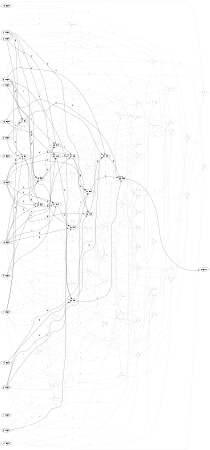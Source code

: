 digraph NeuralNetwork {
rankdir=LR;
size="4,3";
center = true;
node0 [label="(0) Input", color=black, labelfontcolor=black, fontcolor=black];
node1 [label="(1) Input", color=black, labelfontcolor=black, fontcolor=black];
node2 [label="(2) Input", color=black, labelfontcolor=black, fontcolor=black];
node3 [label="(3) Input", color=black, labelfontcolor=black, fontcolor=black];
node4 [label="(4) Input", color=black, labelfontcolor=black, fontcolor=black];
node5 [label="(5) Input", color=black, labelfontcolor=black, fontcolor=black];
node6 [label="(6) Input", color=black, labelfontcolor=black, fontcolor=black];
node7 [label="(7) Input", color=black, labelfontcolor=black, fontcolor=black];
node8 [label="(8) Input", color=black, labelfontcolor=black, fontcolor=black];
node9 [label="(9) Input", color=black, labelfontcolor=black, fontcolor=black];
node10 [label="(10) Input", color=black, labelfontcolor=black, fontcolor=black];
node11 [label="(11) Input", color=black, labelfontcolor=black, fontcolor=black];
node12 [label="(12) Input", color=black, labelfontcolor=black, fontcolor=black];
node13 [label="(13) Input", color=black, labelfontcolor=black, fontcolor=black];
node14 [label="(14) Input", color=black, labelfontcolor=black, fontcolor=black];
node15 [label="(15) Input", color=black, labelfontcolor=black, fontcolor=black];
node16 [label="(16) Input", color=black, labelfontcolor=black, fontcolor=black];
node17 [label="(17) div", color=black, labelfontcolor=black, fontcolor=black];
node7 -> node17 [label=" (0)", labelfontcolor=black, fontcolor=black, bold=true, color=black];
node8 -> node17 [label=" (1)", labelfontcolor=black, fontcolor=black, bold=true, color=black];
node5 -> node17 [label=" (2)", labelfontcolor=black, fontcolor=black, bold=true, color=black];
node0 -> node17 [label=" (3)", labelfontcolor=black, fontcolor=black, bold=true, color=black];
node18 [label="(18) div", color=black, labelfontcolor=black, fontcolor=black];
node7 -> node18 [label=" (0)", labelfontcolor=black, fontcolor=black, bold=true, color=black];
node8 -> node18 [label=" (1)", labelfontcolor=black, fontcolor=black, bold=true, color=black];
node5 -> node18 [label=" (2)", labelfontcolor=black, fontcolor=black, bold=true, color=black];
node15 -> node18 [label=" (3)", labelfontcolor=black, fontcolor=black, bold=true, color=black];
node19 [label="(19) add", color=black, labelfontcolor=black, fontcolor=black];
node16 -> node19 [label=" (0)", labelfontcolor=black, fontcolor=black, bold=true, color=black];
node5 -> node19 [label=" (1)", labelfontcolor=black, fontcolor=black, bold=true, color=black];
node16 -> node19 [label=" (2)", labelfontcolor=black, fontcolor=black, bold=true, color=black];
node17 -> node19 [label=" (3)", labelfontcolor=black, fontcolor=black, bold=true, color=black];
node20 [label="(20) add", color=black, labelfontcolor=black, fontcolor=black];
node16 -> node20 [label=" (0)", labelfontcolor=black, fontcolor=black, bold=true, color=black];
node0 -> node20 [label=" (1)", labelfontcolor=black, fontcolor=black, bold=true, color=black];
node15 -> node20 [label=" (2)", labelfontcolor=black, fontcolor=black, bold=true, color=black];
node18 -> node20 [label=" (3)", labelfontcolor=black, fontcolor=black, bold=true, color=black];
node21 [label="(21) mul", color=black, labelfontcolor=black, fontcolor=black];
node15 -> node21 [label=" (0)", labelfontcolor=black, fontcolor=black, bold=true, color=black];
node16 -> node21 [label=" (1)", labelfontcolor=black, fontcolor=black, bold=true, color=black];
node2 -> node21 [label=" (2)", labelfontcolor=black, fontcolor=black, bold=true, color=black];
node20 -> node21 [label=" (3)", labelfontcolor=black, fontcolor=black, bold=true, color=black];
node22 [label="(22) sub", color=black, labelfontcolor=black, fontcolor=black];
node0 -> node22 [label=" (0)", labelfontcolor=black, fontcolor=black, bold=true, color=black];
node16 -> node22 [label=" (1)", labelfontcolor=black, fontcolor=black, bold=true, color=black];
node19 -> node22 [label=" (2)", labelfontcolor=black, fontcolor=black, bold=true, color=black];
node13 -> node22 [label=" (3)", labelfontcolor=black, fontcolor=black, bold=true, color=black];
node23 [label="(23) mul", color=black, labelfontcolor=black, fontcolor=black];
node9 -> node23 [label=" (0)", labelfontcolor=black, fontcolor=black, bold=true, color=black];
node4 -> node23 [label=" (1)", labelfontcolor=black, fontcolor=black, bold=true, color=black];
node2 -> node23 [label=" (2)", labelfontcolor=black, fontcolor=black, bold=true, color=black];
node19 -> node23 [label=" (3)", labelfontcolor=black, fontcolor=black, bold=true, color=black];
node24 [label="(24) sub", color=black, labelfontcolor=black, fontcolor=black];
node15 -> node24 [label=" (0)", labelfontcolor=black, fontcolor=black, bold=true, color=black];
node23 -> node24 [label=" (1)", labelfontcolor=black, fontcolor=black, bold=true, color=black];
node22 -> node24 [label=" (2)", labelfontcolor=black, fontcolor=black, bold=true, color=black];
node9 -> node24 [label=" (3)", labelfontcolor=black, fontcolor=black, bold=true, color=black];
node25 [label="(25) sub", color=lightgrey, labelfontcolor=lightgrey, fontcolor=lightgrey];
node9 -> node25 [label=" (0)", labelfontcolor=lightgrey, fontcolor=lightgrey, bold=true, color=lightgrey];
node1 -> node25 [label=" (1)", labelfontcolor=lightgrey, fontcolor=lightgrey, bold=true, color=lightgrey];
node17 -> node25 [label=" (2)", labelfontcolor=lightgrey, fontcolor=lightgrey, bold=true, color=lightgrey];
node14 -> node25 [label=" (3)", labelfontcolor=lightgrey, fontcolor=lightgrey, bold=true, color=lightgrey];
node26 [label="(26) mul", color=black, labelfontcolor=black, fontcolor=black];
node21 -> node26 [label=" (0)", labelfontcolor=black, fontcolor=black, bold=true, color=black];
node3 -> node26 [label=" (1)", labelfontcolor=black, fontcolor=black, bold=true, color=black];
node18 -> node26 [label=" (2)", labelfontcolor=black, fontcolor=black, bold=true, color=black];
node16 -> node26 [label=" (3)", labelfontcolor=black, fontcolor=black, bold=true, color=black];
node27 [label="(27) mul", color=black, labelfontcolor=black, fontcolor=black];
node6 -> node27 [label=" (0)", labelfontcolor=black, fontcolor=black, bold=true, color=black];
node26 -> node27 [label=" (1)", labelfontcolor=black, fontcolor=black, bold=true, color=black];
node15 -> node27 [label=" (2)", labelfontcolor=black, fontcolor=black, bold=true, color=black];
node24 -> node27 [label=" (3)", labelfontcolor=black, fontcolor=black, bold=true, color=black];
node28 [label="(28) sub", color=black, labelfontcolor=black, fontcolor=black];
node24 -> node28 [label=" (0)", labelfontcolor=black, fontcolor=black, bold=true, color=black];
node6 -> node28 [label=" (1)", labelfontcolor=black, fontcolor=black, bold=true, color=black];
node0 -> node28 [label=" (2)", labelfontcolor=black, fontcolor=black, bold=true, color=black];
node15 -> node28 [label=" (3)", labelfontcolor=black, fontcolor=black, bold=true, color=black];
node29 [label="(29) mul", color=lightgrey, labelfontcolor=lightgrey, fontcolor=lightgrey];
node23 -> node29 [label=" (0)", labelfontcolor=lightgrey, fontcolor=lightgrey, bold=true, color=lightgrey];
node15 -> node29 [label=" (1)", labelfontcolor=lightgrey, fontcolor=lightgrey, bold=true, color=lightgrey];
node1 -> node29 [label=" (2)", labelfontcolor=lightgrey, fontcolor=lightgrey, bold=true, color=lightgrey];
node15 -> node29 [label=" (3)", labelfontcolor=lightgrey, fontcolor=lightgrey, bold=true, color=lightgrey];
node30 [label="(30) div", color=black, labelfontcolor=black, fontcolor=black];
node6 -> node30 [label=" (0)", labelfontcolor=black, fontcolor=black, bold=true, color=black];
node5 -> node30 [label=" (1)", labelfontcolor=black, fontcolor=black, bold=true, color=black];
node22 -> node30 [label=" (2)", labelfontcolor=black, fontcolor=black, bold=true, color=black];
node14 -> node30 [label=" (3)", labelfontcolor=black, fontcolor=black, bold=true, color=black];
node31 [label="(31) mul", color=lightgrey, labelfontcolor=lightgrey, fontcolor=lightgrey];
node0 -> node31 [label=" (0)", labelfontcolor=lightgrey, fontcolor=lightgrey, bold=true, color=lightgrey];
node0 -> node31 [label=" (1)", labelfontcolor=lightgrey, fontcolor=lightgrey, bold=true, color=lightgrey];
node21 -> node31 [label=" (2)", labelfontcolor=lightgrey, fontcolor=lightgrey, bold=true, color=lightgrey];
node2 -> node31 [label=" (3)", labelfontcolor=lightgrey, fontcolor=lightgrey, bold=true, color=lightgrey];
node32 [label="(32) sub", color=lightgrey, labelfontcolor=lightgrey, fontcolor=lightgrey];
node25 -> node32 [label=" (0)", labelfontcolor=lightgrey, fontcolor=lightgrey, bold=true, color=lightgrey];
node7 -> node32 [label=" (1)", labelfontcolor=lightgrey, fontcolor=lightgrey, bold=true, color=lightgrey];
node4 -> node32 [label=" (2)", labelfontcolor=lightgrey, fontcolor=lightgrey, bold=true, color=lightgrey];
node28 -> node32 [label=" (3)", labelfontcolor=lightgrey, fontcolor=lightgrey, bold=true, color=lightgrey];
node33 [label="(33) mul", color=lightgrey, labelfontcolor=lightgrey, fontcolor=lightgrey];
node16 -> node33 [label=" (0)", labelfontcolor=lightgrey, fontcolor=lightgrey, bold=true, color=lightgrey];
node7 -> node33 [label=" (1)", labelfontcolor=lightgrey, fontcolor=lightgrey, bold=true, color=lightgrey];
node7 -> node33 [label=" (2)", labelfontcolor=lightgrey, fontcolor=lightgrey, bold=true, color=lightgrey];
node21 -> node33 [label=" (3)", labelfontcolor=lightgrey, fontcolor=lightgrey, bold=true, color=lightgrey];
node34 [label="(34) div", color=black, labelfontcolor=black, fontcolor=black];
node30 -> node34 [label=" (0)", labelfontcolor=black, fontcolor=black, bold=true, color=black];
node5 -> node34 [label=" (1)", labelfontcolor=black, fontcolor=black, bold=true, color=black];
node13 -> node34 [label=" (2)", labelfontcolor=black, fontcolor=black, bold=true, color=black];
node28 -> node34 [label=" (3)", labelfontcolor=black, fontcolor=black, bold=true, color=black];
node35 [label="(35) add", color=black, labelfontcolor=black, fontcolor=black];
node17 -> node35 [label=" (0)", labelfontcolor=black, fontcolor=black, bold=true, color=black];
node30 -> node35 [label=" (1)", labelfontcolor=black, fontcolor=black, bold=true, color=black];
node27 -> node35 [label=" (2)", labelfontcolor=black, fontcolor=black, bold=true, color=black];
node34 -> node35 [label=" (3)", labelfontcolor=black, fontcolor=black, bold=true, color=black];
node36 [label="(36) sub", color=lightgrey, labelfontcolor=lightgrey, fontcolor=lightgrey];
node6 -> node36 [label=" (0)", labelfontcolor=lightgrey, fontcolor=lightgrey, bold=true, color=lightgrey];
node14 -> node36 [label=" (1)", labelfontcolor=lightgrey, fontcolor=lightgrey, bold=true, color=lightgrey];
node19 -> node36 [label=" (2)", labelfontcolor=lightgrey, fontcolor=lightgrey, bold=true, color=lightgrey];
node3 -> node36 [label=" (3)", labelfontcolor=lightgrey, fontcolor=lightgrey, bold=true, color=lightgrey];
node37 [label="(37) add", color=lightgrey, labelfontcolor=lightgrey, fontcolor=lightgrey];
node25 -> node37 [label=" (0)", labelfontcolor=lightgrey, fontcolor=lightgrey, bold=true, color=lightgrey];
node28 -> node37 [label=" (1)", labelfontcolor=lightgrey, fontcolor=lightgrey, bold=true, color=lightgrey];
node20 -> node37 [label=" (2)", labelfontcolor=lightgrey, fontcolor=lightgrey, bold=true, color=lightgrey];
node6 -> node37 [label=" (3)", labelfontcolor=lightgrey, fontcolor=lightgrey, bold=true, color=lightgrey];
node38 [label="(38) add", color=lightgrey, labelfontcolor=lightgrey, fontcolor=lightgrey];
node1 -> node38 [label=" (0)", labelfontcolor=lightgrey, fontcolor=lightgrey, bold=true, color=lightgrey];
node35 -> node38 [label=" (1)", labelfontcolor=lightgrey, fontcolor=lightgrey, bold=true, color=lightgrey];
node9 -> node38 [label=" (2)", labelfontcolor=lightgrey, fontcolor=lightgrey, bold=true, color=lightgrey];
node6 -> node38 [label=" (3)", labelfontcolor=lightgrey, fontcolor=lightgrey, bold=true, color=lightgrey];
node39 [label="(39) div", color=lightgrey, labelfontcolor=lightgrey, fontcolor=lightgrey];
node6 -> node39 [label=" (0)", labelfontcolor=lightgrey, fontcolor=lightgrey, bold=true, color=lightgrey];
node35 -> node39 [label=" (1)", labelfontcolor=lightgrey, fontcolor=lightgrey, bold=true, color=lightgrey];
node34 -> node39 [label=" (2)", labelfontcolor=lightgrey, fontcolor=lightgrey, bold=true, color=lightgrey];
node10 -> node39 [label=" (3)", labelfontcolor=lightgrey, fontcolor=lightgrey, bold=true, color=lightgrey];
node40 [label="(40) add", color=lightgrey, labelfontcolor=lightgrey, fontcolor=lightgrey];
node10 -> node40 [label=" (0)", labelfontcolor=lightgrey, fontcolor=lightgrey, bold=true, color=lightgrey];
node4 -> node40 [label=" (1)", labelfontcolor=lightgrey, fontcolor=lightgrey, bold=true, color=lightgrey];
node13 -> node40 [label=" (2)", labelfontcolor=lightgrey, fontcolor=lightgrey, bold=true, color=lightgrey];
node8 -> node40 [label=" (3)", labelfontcolor=lightgrey, fontcolor=lightgrey, bold=true, color=lightgrey];
node41 [label="(41) add", color=lightgrey, labelfontcolor=lightgrey, fontcolor=lightgrey];
node24 -> node41 [label=" (0)", labelfontcolor=lightgrey, fontcolor=lightgrey, bold=true, color=lightgrey];
node32 -> node41 [label=" (1)", labelfontcolor=lightgrey, fontcolor=lightgrey, bold=true, color=lightgrey];
node27 -> node41 [label=" (2)", labelfontcolor=lightgrey, fontcolor=lightgrey, bold=true, color=lightgrey];
node34 -> node41 [label=" (3)", labelfontcolor=lightgrey, fontcolor=lightgrey, bold=true, color=lightgrey];
node42 [label="(42) sub", color=lightgrey, labelfontcolor=lightgrey, fontcolor=lightgrey];
node12 -> node42 [label=" (0)", labelfontcolor=lightgrey, fontcolor=lightgrey, bold=true, color=lightgrey];
node4 -> node42 [label=" (1)", labelfontcolor=lightgrey, fontcolor=lightgrey, bold=true, color=lightgrey];
node21 -> node42 [label=" (2)", labelfontcolor=lightgrey, fontcolor=lightgrey, bold=true, color=lightgrey];
node35 -> node42 [label=" (3)", labelfontcolor=lightgrey, fontcolor=lightgrey, bold=true, color=lightgrey];
node43 [label="(43) add", color=lightgrey, labelfontcolor=lightgrey, fontcolor=lightgrey];
node41 -> node43 [label=" (0)", labelfontcolor=lightgrey, fontcolor=lightgrey, bold=true, color=lightgrey];
node33 -> node43 [label=" (1)", labelfontcolor=lightgrey, fontcolor=lightgrey, bold=true, color=lightgrey];
node29 -> node43 [label=" (2)", labelfontcolor=lightgrey, fontcolor=lightgrey, bold=true, color=lightgrey];
node28 -> node43 [label=" (3)", labelfontcolor=lightgrey, fontcolor=lightgrey, bold=true, color=lightgrey];
node44 [label="(44) sub", color=lightgrey, labelfontcolor=lightgrey, fontcolor=lightgrey];
node25 -> node44 [label=" (0)", labelfontcolor=lightgrey, fontcolor=lightgrey, bold=true, color=lightgrey];
node16 -> node44 [label=" (1)", labelfontcolor=lightgrey, fontcolor=lightgrey, bold=true, color=lightgrey];
node7 -> node44 [label=" (2)", labelfontcolor=lightgrey, fontcolor=lightgrey, bold=true, color=lightgrey];
node7 -> node44 [label=" (3)", labelfontcolor=lightgrey, fontcolor=lightgrey, bold=true, color=lightgrey];
node45 [label="(45) mul", color=lightgrey, labelfontcolor=lightgrey, fontcolor=lightgrey];
node28 -> node45 [label=" (0)", labelfontcolor=lightgrey, fontcolor=lightgrey, bold=true, color=lightgrey];
node40 -> node45 [label=" (1)", labelfontcolor=lightgrey, fontcolor=lightgrey, bold=true, color=lightgrey];
node16 -> node45 [label=" (2)", labelfontcolor=lightgrey, fontcolor=lightgrey, bold=true, color=lightgrey];
node9 -> node45 [label=" (3)", labelfontcolor=lightgrey, fontcolor=lightgrey, bold=true, color=lightgrey];
node46 [label="(46) div", color=lightgrey, labelfontcolor=lightgrey, fontcolor=lightgrey];
node15 -> node46 [label=" (0)", labelfontcolor=lightgrey, fontcolor=lightgrey, bold=true, color=lightgrey];
node4 -> node46 [label=" (1)", labelfontcolor=lightgrey, fontcolor=lightgrey, bold=true, color=lightgrey];
node29 -> node46 [label=" (2)", labelfontcolor=lightgrey, fontcolor=lightgrey, bold=true, color=lightgrey];
node19 -> node46 [label=" (3)", labelfontcolor=lightgrey, fontcolor=lightgrey, bold=true, color=lightgrey];
node47 [label="(47) add", color=lightgrey, labelfontcolor=lightgrey, fontcolor=lightgrey];
node5 -> node47 [label=" (0)", labelfontcolor=lightgrey, fontcolor=lightgrey, bold=true, color=lightgrey];
node45 -> node47 [label=" (1)", labelfontcolor=lightgrey, fontcolor=lightgrey, bold=true, color=lightgrey];
node25 -> node47 [label=" (2)", labelfontcolor=lightgrey, fontcolor=lightgrey, bold=true, color=lightgrey];
node42 -> node47 [label=" (3)", labelfontcolor=lightgrey, fontcolor=lightgrey, bold=true, color=lightgrey];
node48 [label="(48) div", color=lightgrey, labelfontcolor=lightgrey, fontcolor=lightgrey];
node39 -> node48 [label=" (0)", labelfontcolor=lightgrey, fontcolor=lightgrey, bold=true, color=lightgrey];
node8 -> node48 [label=" (1)", labelfontcolor=lightgrey, fontcolor=lightgrey, bold=true, color=lightgrey];
node5 -> node48 [label=" (2)", labelfontcolor=lightgrey, fontcolor=lightgrey, bold=true, color=lightgrey];
node31 -> node48 [label=" (3)", labelfontcolor=lightgrey, fontcolor=lightgrey, bold=true, color=lightgrey];
node49 [label="(49) sub", color=lightgrey, labelfontcolor=lightgrey, fontcolor=lightgrey];
node6 -> node49 [label=" (0)", labelfontcolor=lightgrey, fontcolor=lightgrey, bold=true, color=lightgrey];
node25 -> node49 [label=" (1)", labelfontcolor=lightgrey, fontcolor=lightgrey, bold=true, color=lightgrey];
node11 -> node49 [label=" (2)", labelfontcolor=lightgrey, fontcolor=lightgrey, bold=true, color=lightgrey];
node8 -> node49 [label=" (3)", labelfontcolor=lightgrey, fontcolor=lightgrey, bold=true, color=lightgrey];
node50 [label="(50) sub", color=lightgrey, labelfontcolor=lightgrey, fontcolor=lightgrey];
node26 -> node50 [label=" (0)", labelfontcolor=lightgrey, fontcolor=lightgrey, bold=true, color=lightgrey];
node18 -> node50 [label=" (1)", labelfontcolor=lightgrey, fontcolor=lightgrey, bold=true, color=lightgrey];
node15 -> node50 [label=" (2)", labelfontcolor=lightgrey, fontcolor=lightgrey, bold=true, color=lightgrey];
node6 -> node50 [label=" (3)", labelfontcolor=lightgrey, fontcolor=lightgrey, bold=true, color=lightgrey];
node51 [label="(51) add", color=lightgrey, labelfontcolor=lightgrey, fontcolor=lightgrey];
node36 -> node51 [label=" (0)", labelfontcolor=lightgrey, fontcolor=lightgrey, bold=true, color=lightgrey];
node13 -> node51 [label=" (1)", labelfontcolor=lightgrey, fontcolor=lightgrey, bold=true, color=lightgrey];
node9 -> node51 [label=" (2)", labelfontcolor=lightgrey, fontcolor=lightgrey, bold=true, color=lightgrey];
node26 -> node51 [label=" (3)", labelfontcolor=lightgrey, fontcolor=lightgrey, bold=true, color=lightgrey];
node52 [label="(52) mul", color=lightgrey, labelfontcolor=lightgrey, fontcolor=lightgrey];
node29 -> node52 [label=" (0)", labelfontcolor=lightgrey, fontcolor=lightgrey, bold=true, color=lightgrey];
node42 -> node52 [label=" (1)", labelfontcolor=lightgrey, fontcolor=lightgrey, bold=true, color=lightgrey];
node21 -> node52 [label=" (2)", labelfontcolor=lightgrey, fontcolor=lightgrey, bold=true, color=lightgrey];
node40 -> node52 [label=" (3)", labelfontcolor=lightgrey, fontcolor=lightgrey, bold=true, color=lightgrey];
node53 [label="(53) sub", color=lightgrey, labelfontcolor=lightgrey, fontcolor=lightgrey];
node14 -> node53 [label=" (0)", labelfontcolor=lightgrey, fontcolor=lightgrey, bold=true, color=lightgrey];
node46 -> node53 [label=" (1)", labelfontcolor=lightgrey, fontcolor=lightgrey, bold=true, color=lightgrey];
node41 -> node53 [label=" (2)", labelfontcolor=lightgrey, fontcolor=lightgrey, bold=true, color=lightgrey];
node44 -> node53 [label=" (3)", labelfontcolor=lightgrey, fontcolor=lightgrey, bold=true, color=lightgrey];
node54 [label="(54) sub", color=lightgrey, labelfontcolor=lightgrey, fontcolor=lightgrey];
node6 -> node54 [label=" (0)", labelfontcolor=lightgrey, fontcolor=lightgrey, bold=true, color=lightgrey];
node7 -> node54 [label=" (1)", labelfontcolor=lightgrey, fontcolor=lightgrey, bold=true, color=lightgrey];
node26 -> node54 [label=" (2)", labelfontcolor=lightgrey, fontcolor=lightgrey, bold=true, color=lightgrey];
node45 -> node54 [label=" (3)", labelfontcolor=lightgrey, fontcolor=lightgrey, bold=true, color=lightgrey];
node55 [label="(55) add", color=lightgrey, labelfontcolor=lightgrey, fontcolor=lightgrey];
node25 -> node55 [label=" (0)", labelfontcolor=lightgrey, fontcolor=lightgrey, bold=true, color=lightgrey];
node41 -> node55 [label=" (1)", labelfontcolor=lightgrey, fontcolor=lightgrey, bold=true, color=lightgrey];
node35 -> node55 [label=" (2)", labelfontcolor=lightgrey, fontcolor=lightgrey, bold=true, color=lightgrey];
node11 -> node55 [label=" (3)", labelfontcolor=lightgrey, fontcolor=lightgrey, bold=true, color=lightgrey];
node56 [label="(56) div", color=lightgrey, labelfontcolor=lightgrey, fontcolor=lightgrey];
node30 -> node56 [label=" (0)", labelfontcolor=lightgrey, fontcolor=lightgrey, bold=true, color=lightgrey];
node32 -> node56 [label=" (1)", labelfontcolor=lightgrey, fontcolor=lightgrey, bold=true, color=lightgrey];
node25 -> node56 [label=" (2)", labelfontcolor=lightgrey, fontcolor=lightgrey, bold=true, color=lightgrey];
node21 -> node56 [label=" (3)", labelfontcolor=lightgrey, fontcolor=lightgrey, bold=true, color=lightgrey];
node57 [label="(57) sub", color=lightgrey, labelfontcolor=lightgrey, fontcolor=lightgrey];
node16 -> node57 [label=" (0)", labelfontcolor=lightgrey, fontcolor=lightgrey, bold=true, color=lightgrey];
node1 -> node57 [label=" (1)", labelfontcolor=lightgrey, fontcolor=lightgrey, bold=true, color=lightgrey];
node39 -> node57 [label=" (2)", labelfontcolor=lightgrey, fontcolor=lightgrey, bold=true, color=lightgrey];
node7 -> node57 [label=" (3)", labelfontcolor=lightgrey, fontcolor=lightgrey, bold=true, color=lightgrey];
node58 [label="(58) sub", color=lightgrey, labelfontcolor=lightgrey, fontcolor=lightgrey];
node37 -> node58 [label=" (0)", labelfontcolor=lightgrey, fontcolor=lightgrey, bold=true, color=lightgrey];
node40 -> node58 [label=" (1)", labelfontcolor=lightgrey, fontcolor=lightgrey, bold=true, color=lightgrey];
node6 -> node58 [label=" (2)", labelfontcolor=lightgrey, fontcolor=lightgrey, bold=true, color=lightgrey];
node14 -> node58 [label=" (3)", labelfontcolor=lightgrey, fontcolor=lightgrey, bold=true, color=lightgrey];
node59 [label="(59) mul", color=lightgrey, labelfontcolor=lightgrey, fontcolor=lightgrey];
node58 -> node59 [label=" (0)", labelfontcolor=lightgrey, fontcolor=lightgrey, bold=true, color=lightgrey];
node50 -> node59 [label=" (1)", labelfontcolor=lightgrey, fontcolor=lightgrey, bold=true, color=lightgrey];
node3 -> node59 [label=" (2)", labelfontcolor=lightgrey, fontcolor=lightgrey, bold=true, color=lightgrey];
node48 -> node59 [label=" (3)", labelfontcolor=lightgrey, fontcolor=lightgrey, bold=true, color=lightgrey];
node60 [label="(60) sub", color=lightgrey, labelfontcolor=lightgrey, fontcolor=lightgrey];
node17 -> node60 [label=" (0)", labelfontcolor=lightgrey, fontcolor=lightgrey, bold=true, color=lightgrey];
node45 -> node60 [label=" (1)", labelfontcolor=lightgrey, fontcolor=lightgrey, bold=true, color=lightgrey];
node13 -> node60 [label=" (2)", labelfontcolor=lightgrey, fontcolor=lightgrey, bold=true, color=lightgrey];
node25 -> node60 [label=" (3)", labelfontcolor=lightgrey, fontcolor=lightgrey, bold=true, color=lightgrey];
node61 [label="(61) sub", color=lightgrey, labelfontcolor=lightgrey, fontcolor=lightgrey];
node22 -> node61 [label=" (0)", labelfontcolor=lightgrey, fontcolor=lightgrey, bold=true, color=lightgrey];
node18 -> node61 [label=" (1)", labelfontcolor=lightgrey, fontcolor=lightgrey, bold=true, color=lightgrey];
node46 -> node61 [label=" (2)", labelfontcolor=lightgrey, fontcolor=lightgrey, bold=true, color=lightgrey];
node60 -> node61 [label=" (3)", labelfontcolor=lightgrey, fontcolor=lightgrey, bold=true, color=lightgrey];
node62 [label="(62) div", color=lightgrey, labelfontcolor=lightgrey, fontcolor=lightgrey];
node28 -> node62 [label=" (0)", labelfontcolor=lightgrey, fontcolor=lightgrey, bold=true, color=lightgrey];
node16 -> node62 [label=" (1)", labelfontcolor=lightgrey, fontcolor=lightgrey, bold=true, color=lightgrey];
node44 -> node62 [label=" (2)", labelfontcolor=lightgrey, fontcolor=lightgrey, bold=true, color=lightgrey];
node38 -> node62 [label=" (3)", labelfontcolor=lightgrey, fontcolor=lightgrey, bold=true, color=lightgrey];
node63 [label="(63) div", color=lightgrey, labelfontcolor=lightgrey, fontcolor=lightgrey];
node43 -> node63 [label=" (0)", labelfontcolor=lightgrey, fontcolor=lightgrey, bold=true, color=lightgrey];
node44 -> node63 [label=" (1)", labelfontcolor=lightgrey, fontcolor=lightgrey, bold=true, color=lightgrey];
node51 -> node63 [label=" (2)", labelfontcolor=lightgrey, fontcolor=lightgrey, bold=true, color=lightgrey];
node54 -> node63 [label=" (3)", labelfontcolor=lightgrey, fontcolor=lightgrey, bold=true, color=lightgrey];
node64 [label="(64) sub", color=lightgrey, labelfontcolor=lightgrey, fontcolor=lightgrey];
node16 -> node64 [label=" (0)", labelfontcolor=lightgrey, fontcolor=lightgrey, bold=true, color=lightgrey];
node9 -> node64 [label=" (1)", labelfontcolor=lightgrey, fontcolor=lightgrey, bold=true, color=lightgrey];
node15 -> node64 [label=" (2)", labelfontcolor=lightgrey, fontcolor=lightgrey, bold=true, color=lightgrey];
node26 -> node64 [label=" (3)", labelfontcolor=lightgrey, fontcolor=lightgrey, bold=true, color=lightgrey];
node65 [label="(65) add", color=lightgrey, labelfontcolor=lightgrey, fontcolor=lightgrey];
node56 -> node65 [label=" (0)", labelfontcolor=lightgrey, fontcolor=lightgrey, bold=true, color=lightgrey];
node2 -> node65 [label=" (1)", labelfontcolor=lightgrey, fontcolor=lightgrey, bold=true, color=lightgrey];
node54 -> node65 [label=" (2)", labelfontcolor=lightgrey, fontcolor=lightgrey, bold=true, color=lightgrey];
node49 -> node65 [label=" (3)", labelfontcolor=lightgrey, fontcolor=lightgrey, bold=true, color=lightgrey];
node66 [label="(66) add", color=lightgrey, labelfontcolor=lightgrey, fontcolor=lightgrey];
node56 -> node66 [label=" (0)", labelfontcolor=lightgrey, fontcolor=lightgrey, bold=true, color=lightgrey];
node24 -> node66 [label=" (1)", labelfontcolor=lightgrey, fontcolor=lightgrey, bold=true, color=lightgrey];
node50 -> node66 [label=" (2)", labelfontcolor=lightgrey, fontcolor=lightgrey, bold=true, color=lightgrey];
node24 -> node66 [label=" (3)", labelfontcolor=lightgrey, fontcolor=lightgrey, bold=true, color=lightgrey];
node67 [label="(67) sub", color=lightgrey, labelfontcolor=lightgrey, fontcolor=lightgrey];
node24 -> node67 [label=" (0)", labelfontcolor=lightgrey, fontcolor=lightgrey, bold=true, color=lightgrey];
node56 -> node67 [label=" (1)", labelfontcolor=lightgrey, fontcolor=lightgrey, bold=true, color=lightgrey];
node52 -> node67 [label=" (2)", labelfontcolor=lightgrey, fontcolor=lightgrey, bold=true, color=lightgrey];
node39 -> node67 [label=" (3)", labelfontcolor=lightgrey, fontcolor=lightgrey, bold=true, color=lightgrey];
node68 [label="(68) div", color=lightgrey, labelfontcolor=lightgrey, fontcolor=lightgrey];
node39 -> node68 [label=" (0)", labelfontcolor=lightgrey, fontcolor=lightgrey, bold=true, color=lightgrey];
node32 -> node68 [label=" (1)", labelfontcolor=lightgrey, fontcolor=lightgrey, bold=true, color=lightgrey];
node22 -> node68 [label=" (2)", labelfontcolor=lightgrey, fontcolor=lightgrey, bold=true, color=lightgrey];
node7 -> node68 [label=" (3)", labelfontcolor=lightgrey, fontcolor=lightgrey, bold=true, color=lightgrey];
node69 [label="(69) mul", color=lightgrey, labelfontcolor=lightgrey, fontcolor=lightgrey];
node41 -> node69 [label=" (0)", labelfontcolor=lightgrey, fontcolor=lightgrey, bold=true, color=lightgrey];
node9 -> node69 [label=" (1)", labelfontcolor=lightgrey, fontcolor=lightgrey, bold=true, color=lightgrey];
node64 -> node69 [label=" (2)", labelfontcolor=lightgrey, fontcolor=lightgrey, bold=true, color=lightgrey];
node4 -> node69 [label=" (3)", labelfontcolor=lightgrey, fontcolor=lightgrey, bold=true, color=lightgrey];
node70 [label="(70) add", color=lightgrey, labelfontcolor=lightgrey, fontcolor=lightgrey];
node38 -> node70 [label=" (0)", labelfontcolor=lightgrey, fontcolor=lightgrey, bold=true, color=lightgrey];
node61 -> node70 [label=" (1)", labelfontcolor=lightgrey, fontcolor=lightgrey, bold=true, color=lightgrey];
node59 -> node70 [label=" (2)", labelfontcolor=lightgrey, fontcolor=lightgrey, bold=true, color=lightgrey];
node4 -> node70 [label=" (3)", labelfontcolor=lightgrey, fontcolor=lightgrey, bold=true, color=lightgrey];
node71 [label="(71) div", color=lightgrey, labelfontcolor=lightgrey, fontcolor=lightgrey];
node64 -> node71 [label=" (0)", labelfontcolor=lightgrey, fontcolor=lightgrey, bold=true, color=lightgrey];
node25 -> node71 [label=" (1)", labelfontcolor=lightgrey, fontcolor=lightgrey, bold=true, color=lightgrey];
node45 -> node71 [label=" (2)", labelfontcolor=lightgrey, fontcolor=lightgrey, bold=true, color=lightgrey];
node11 -> node71 [label=" (3)", labelfontcolor=lightgrey, fontcolor=lightgrey, bold=true, color=lightgrey];
node72 [label="(72) mul", color=lightgrey, labelfontcolor=lightgrey, fontcolor=lightgrey];
node61 -> node72 [label=" (0)", labelfontcolor=lightgrey, fontcolor=lightgrey, bold=true, color=lightgrey];
node16 -> node72 [label=" (1)", labelfontcolor=lightgrey, fontcolor=lightgrey, bold=true, color=lightgrey];
node62 -> node72 [label=" (2)", labelfontcolor=lightgrey, fontcolor=lightgrey, bold=true, color=lightgrey];
node12 -> node72 [label=" (3)", labelfontcolor=lightgrey, fontcolor=lightgrey, bold=true, color=lightgrey];
node73 [label="(73) div", color=lightgrey, labelfontcolor=lightgrey, fontcolor=lightgrey];
node45 -> node73 [label=" (0)", labelfontcolor=lightgrey, fontcolor=lightgrey, bold=true, color=lightgrey];
node35 -> node73 [label=" (1)", labelfontcolor=lightgrey, fontcolor=lightgrey, bold=true, color=lightgrey];
node34 -> node73 [label=" (2)", labelfontcolor=lightgrey, fontcolor=lightgrey, bold=true, color=lightgrey];
node8 -> node73 [label=" (3)", labelfontcolor=lightgrey, fontcolor=lightgrey, bold=true, color=lightgrey];
node74 [label="(74) sub", color=lightgrey, labelfontcolor=lightgrey, fontcolor=lightgrey];
node54 -> node74 [label=" (0)", labelfontcolor=lightgrey, fontcolor=lightgrey, bold=true, color=lightgrey];
node4 -> node74 [label=" (1)", labelfontcolor=lightgrey, fontcolor=lightgrey, bold=true, color=lightgrey];
node59 -> node74 [label=" (2)", labelfontcolor=lightgrey, fontcolor=lightgrey, bold=true, color=lightgrey];
node19 -> node74 [label=" (3)", labelfontcolor=lightgrey, fontcolor=lightgrey, bold=true, color=lightgrey];
node75 [label="(75) mul", color=lightgrey, labelfontcolor=lightgrey, fontcolor=lightgrey];
node27 -> node75 [label=" (0)", labelfontcolor=lightgrey, fontcolor=lightgrey, bold=true, color=lightgrey];
node12 -> node75 [label=" (1)", labelfontcolor=lightgrey, fontcolor=lightgrey, bold=true, color=lightgrey];
node48 -> node75 [label=" (2)", labelfontcolor=lightgrey, fontcolor=lightgrey, bold=true, color=lightgrey];
node74 -> node75 [label=" (3)", labelfontcolor=lightgrey, fontcolor=lightgrey, bold=true, color=lightgrey];
node76 [label="(76) div", color=lightgrey, labelfontcolor=lightgrey, fontcolor=lightgrey];
node53 -> node76 [label=" (0)", labelfontcolor=lightgrey, fontcolor=lightgrey, bold=true, color=lightgrey];
node62 -> node76 [label=" (1)", labelfontcolor=lightgrey, fontcolor=lightgrey, bold=true, color=lightgrey];
node37 -> node76 [label=" (2)", labelfontcolor=lightgrey, fontcolor=lightgrey, bold=true, color=lightgrey];
node2 -> node76 [label=" (3)", labelfontcolor=lightgrey, fontcolor=lightgrey, bold=true, color=lightgrey];
node77 [label="(77) sub", color=lightgrey, labelfontcolor=lightgrey, fontcolor=lightgrey];
node34 -> node77 [label=" (0)", labelfontcolor=lightgrey, fontcolor=lightgrey, bold=true, color=lightgrey];
node21 -> node77 [label=" (1)", labelfontcolor=lightgrey, fontcolor=lightgrey, bold=true, color=lightgrey];
node15 -> node77 [label=" (2)", labelfontcolor=lightgrey, fontcolor=lightgrey, bold=true, color=lightgrey];
node41 -> node77 [label=" (3)", labelfontcolor=lightgrey, fontcolor=lightgrey, bold=true, color=lightgrey];
node78 [label="(78) add", color=lightgrey, labelfontcolor=lightgrey, fontcolor=lightgrey];
node44 -> node78 [label=" (0)", labelfontcolor=lightgrey, fontcolor=lightgrey, bold=true, color=lightgrey];
node21 -> node78 [label=" (1)", labelfontcolor=lightgrey, fontcolor=lightgrey, bold=true, color=lightgrey];
node8 -> node78 [label=" (2)", labelfontcolor=lightgrey, fontcolor=lightgrey, bold=true, color=lightgrey];
node25 -> node78 [label=" (3)", labelfontcolor=lightgrey, fontcolor=lightgrey, bold=true, color=lightgrey];
node79 [label="(79) div", color=lightgrey, labelfontcolor=lightgrey, fontcolor=lightgrey];
node74 -> node79 [label=" (0)", labelfontcolor=lightgrey, fontcolor=lightgrey, bold=true, color=lightgrey];
node1 -> node79 [label=" (1)", labelfontcolor=lightgrey, fontcolor=lightgrey, bold=true, color=lightgrey];
node23 -> node79 [label=" (2)", labelfontcolor=lightgrey, fontcolor=lightgrey, bold=true, color=lightgrey];
node34 -> node79 [label=" (3)", labelfontcolor=lightgrey, fontcolor=lightgrey, bold=true, color=lightgrey];
node80 [label="(80) mul", color=lightgrey, labelfontcolor=lightgrey, fontcolor=lightgrey];
node18 -> node80 [label=" (0)", labelfontcolor=lightgrey, fontcolor=lightgrey, bold=true, color=lightgrey];
node47 -> node80 [label=" (1)", labelfontcolor=lightgrey, fontcolor=lightgrey, bold=true, color=lightgrey];
node19 -> node80 [label=" (2)", labelfontcolor=lightgrey, fontcolor=lightgrey, bold=true, color=lightgrey];
node15 -> node80 [label=" (3)", labelfontcolor=lightgrey, fontcolor=lightgrey, bold=true, color=lightgrey];
node81 [label="(81) add", color=lightgrey, labelfontcolor=lightgrey, fontcolor=lightgrey];
node3 -> node81 [label=" (0)", labelfontcolor=lightgrey, fontcolor=lightgrey, bold=true, color=lightgrey];
node51 -> node81 [label=" (1)", labelfontcolor=lightgrey, fontcolor=lightgrey, bold=true, color=lightgrey];
node7 -> node81 [label=" (2)", labelfontcolor=lightgrey, fontcolor=lightgrey, bold=true, color=lightgrey];
node4 -> node81 [label=" (3)", labelfontcolor=lightgrey, fontcolor=lightgrey, bold=true, color=lightgrey];
node82 [label="Output 0", color=black, labelfontcolor=black, fontcolor=black];
node35 -> node82 [labelfontcolor=black, fontcolor=black, bold=true, color=black];
{ rank = source; "node0"; "node1"; "node2"; "node3"; "node4"; "node5"; "node6"; "node7"; "node8"; "node9"; "node10"; "node11"; "node12"; "node13"; "node14"; "node15"; "node16"; }
{ rank = max;"node82"; }
}